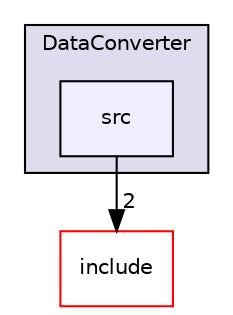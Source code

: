 digraph "/home/travis/build/AliceO2Group/AliceO2/EventVisualisation/DataConverter/src" {
  bgcolor=transparent;
  compound=true
  node [ fontsize="10", fontname="Helvetica"];
  edge [ labelfontsize="10", labelfontname="Helvetica"];
  subgraph clusterdir_208625f00d209be0faef0a73219d1e69 {
    graph [ bgcolor="#ddddee", pencolor="black", label="DataConverter" fontname="Helvetica", fontsize="10", URL="dir_208625f00d209be0faef0a73219d1e69.html"]
  dir_29aa9ef993446133caec00144812d5d2 [shape=box, label="src", style="filled", fillcolor="#eeeeff", pencolor="black", URL="dir_29aa9ef993446133caec00144812d5d2.html"];
  }
  dir_1b445272293d85aed0fa57d5220110ad [shape=box label="include" color="red" URL="dir_1b445272293d85aed0fa57d5220110ad.html"];
  dir_29aa9ef993446133caec00144812d5d2->dir_1b445272293d85aed0fa57d5220110ad [headlabel="2", labeldistance=1.5 headhref="dir_000378_000376.html"];
}
